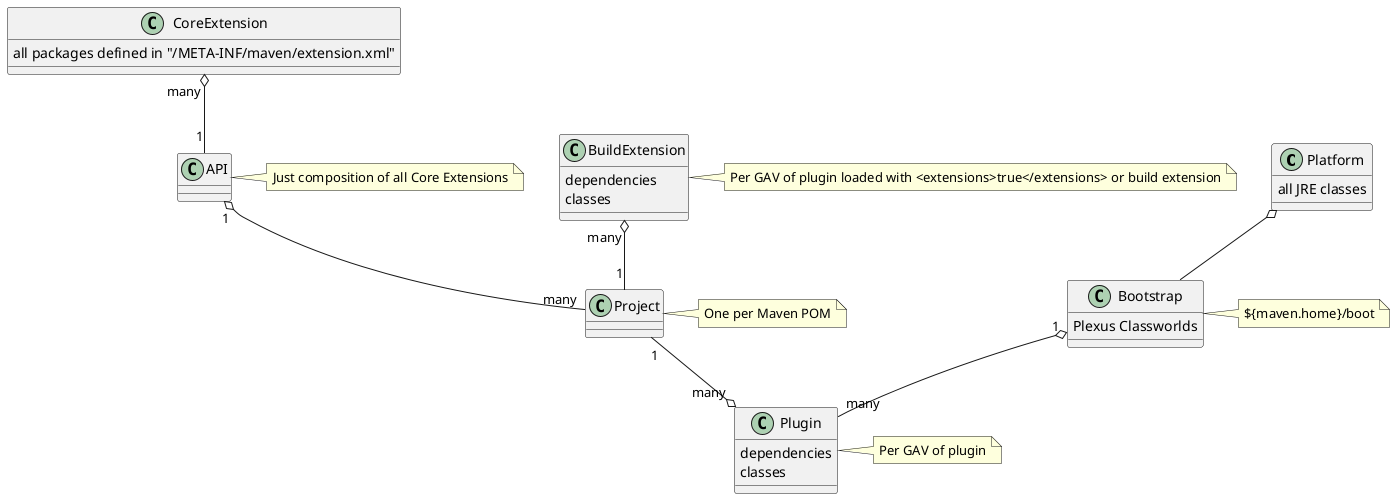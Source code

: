 /'
Licensed to the Apache Software Foundation (ASF) under one
or more contributor license agreements.  See the NOTICE file
distributed with this work for additional information
regarding copyright ownership.  The ASF licenses this file
to you under the Apache License, Version 2.0 (the
"License"); you may not use this file except in compliance
with the License.  You may obtain a copy of the License at

  http://www.apache.org/licenses/LICENSE-2.0

Unless required by applicable law or agreed to in writing,
software distributed under the License is distributed on an
"AS IS" BASIS, WITHOUT WARRANTIES OR CONDITIONS OF ANY
KIND, either express or implied.  See the License for the
specific language governing permissions and limitations
under the License.  
'/
@startuml
Platform o-- Bootstrap
Bootstrap  "1" o-- "many" Plugin
API "1" o-- "many" Project
CoreExtension "many" o-- "1" API
Project "1" --o "many" Plugin
BuildExtension "many" o-- "1"Project 
class Bootstrap {
 Plexus Classworlds
}

class CoreExtension {
 all packages defined in "/META-INF/maven/extension.xml"
}

class Platform {
 all JRE classes
}

class BuildExtension {
 dependencies
 classes
}

class Plugin {
 dependencies
 classes
}

note right of Plugin : Per GAV of plugin
note right of Project : One per Maven POM
note right of API : Just composition of all Core Extensions
note right of Bootstrap : ${maven.home}/boot
note right of BuildExtension : Per GAV of plugin loaded with <extensions>true</extensions> or build extension
@enduml
